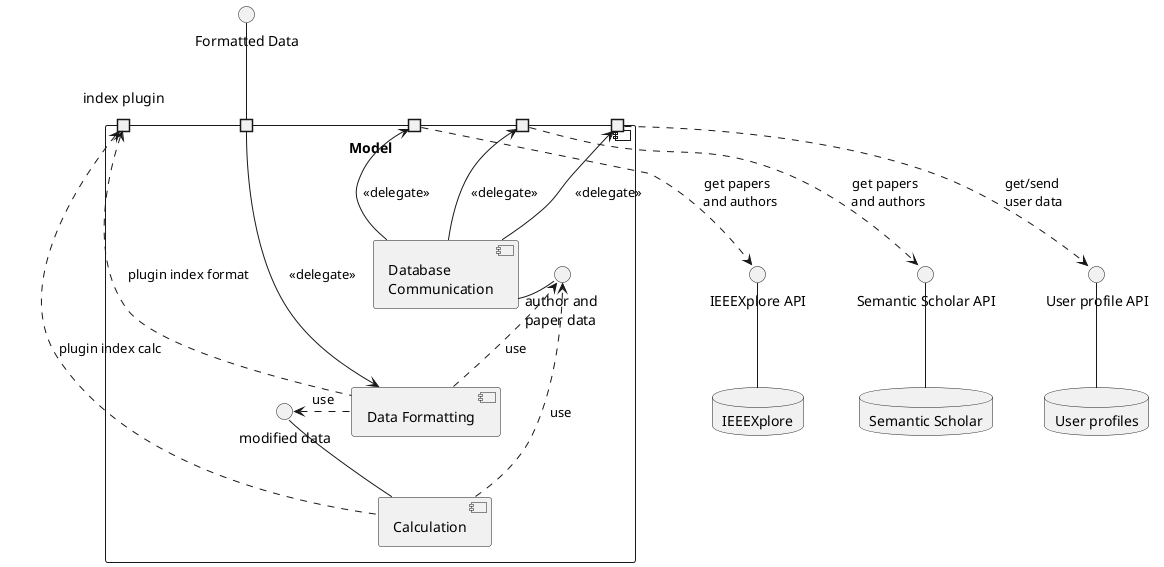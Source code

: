 /'
author: Tim
'/
@startuml

Component Model {
    Component "Database \nCommunication" as DBC
    Component "Calculation" as C
    Component "Data Formatting" as DF

    () "modified data" as MF
    () "author and \npaper data" as APD

    port " " as fd
    'interface to add new indices
    portin "index plugin" as iplug
    portin " " as iapi
    portin " " as sapi
    portin " " as uapi
}

Database IEEEXplore as IEEE
Database "User profiles" as UP
Database "Semantic Scholar" as SS

() "IEEEXplore API" as IAPI
() "Semantic Scholar API" as SAPI
() "User profile API" as UAPI
() "Formatted Data" as FD

'provided Interfaces
fd -up- FD
IEEE -up- IAPI
UP -up- UAPI
SS -up- SAPI
DBC -left- APD
C -up- MF

'ports
DF <- fd : <<delegate>>
DBC -> iapi : <<delegate>>
DBC -> sapi : <<delegate>>
DBC -> uapi : <<delegate>>

'required Interfaces
iapi .down.> IAPI : get papers \n and authors
sapi .down.> SAPI : get papers \n and authors
uapi .down.> UAPI : get/send \nuser data
C .right.> APD : use
C .up.> iplug : plugin index calc
DF .up.> iplug : plugin index format
DF .left.> MF : use
DF ..> APD : use


'formatting
DBC -[hidden]down- DF
DBC -[hidden]down- C
DBC -[hidden]left- APD
C -[hidden]down- MF
DF -[hidden]right- MF
C -[hidden]right- APD

@enduml